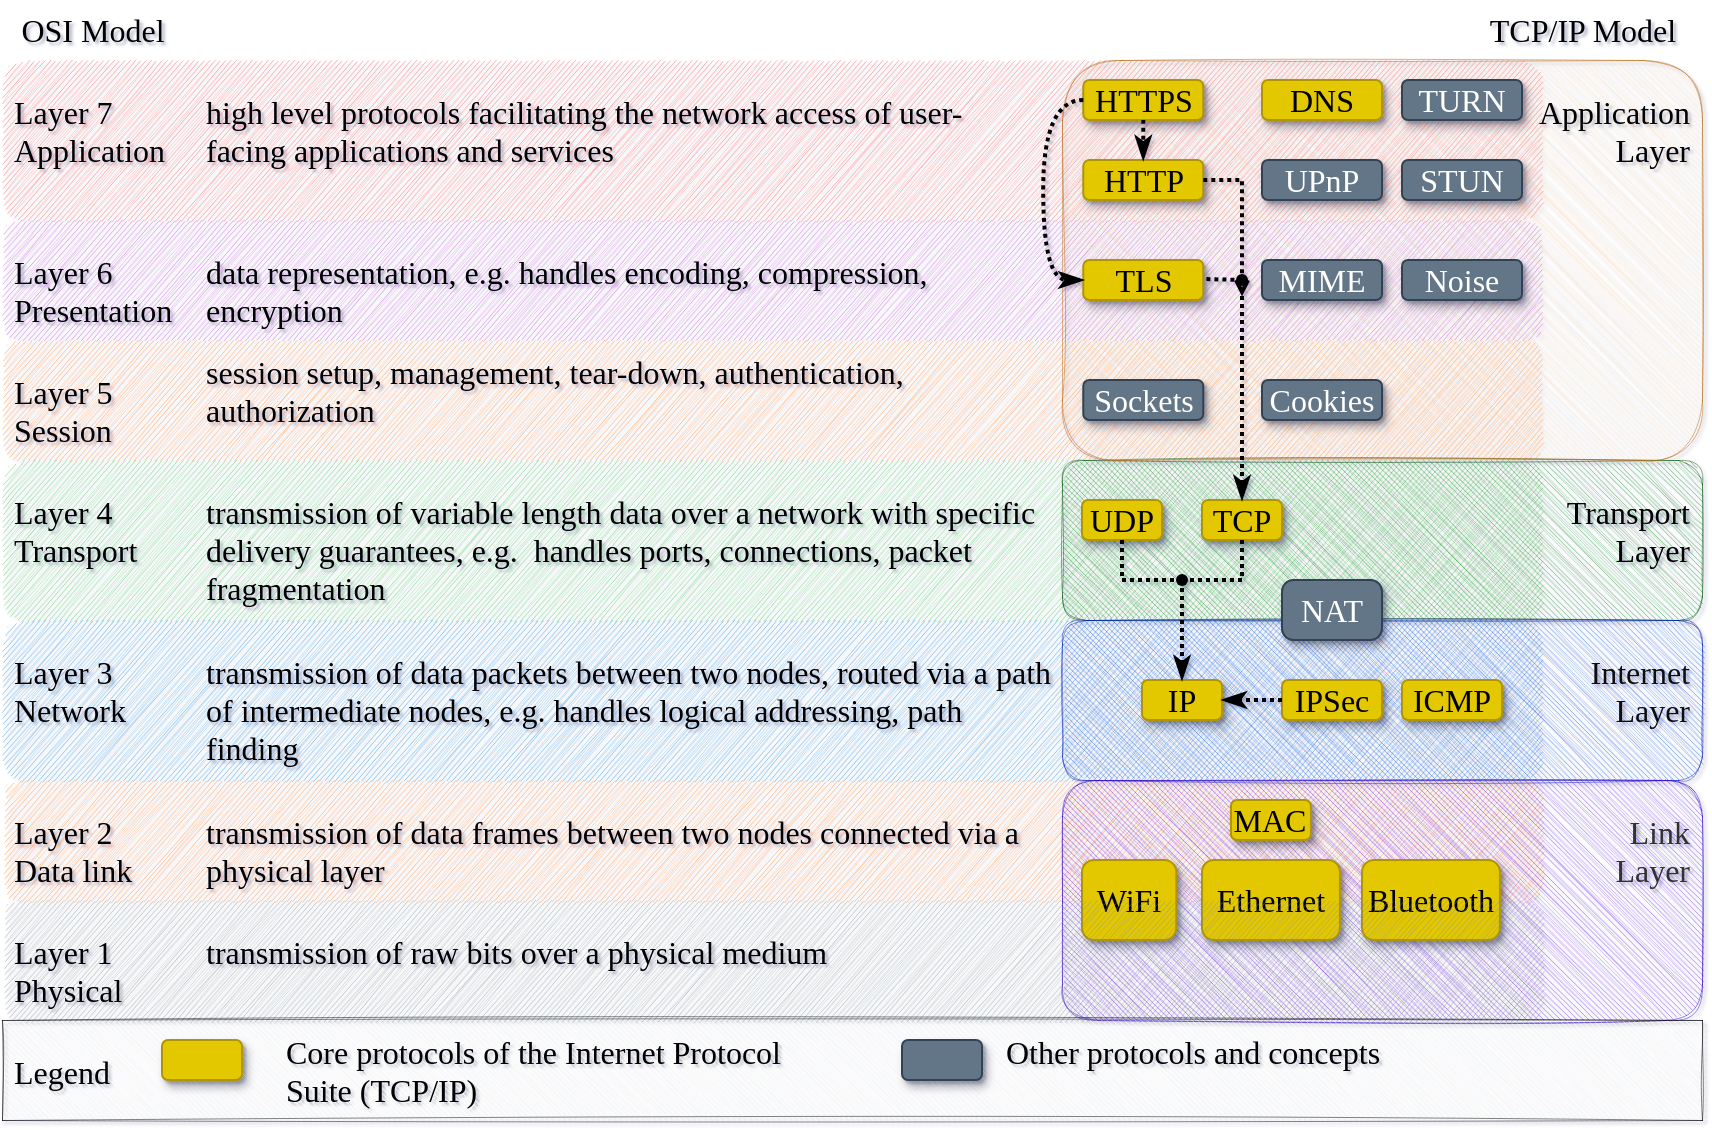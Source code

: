 <mxfile version="21.1.2" type="device">
  <diagram name="tcp" id="onETi5prbbMaYWHy8T5J">
    <mxGraphModel dx="1562" dy="959" grid="1" gridSize="10" guides="1" tooltips="1" connect="1" arrows="1" fold="1" page="1" pageScale="1" pageWidth="850" pageHeight="1100" background="none" math="1" shadow="1">
      <root>
        <mxCell id="RTqUCXjV9ranWYJAu2tO-0" />
        <mxCell id="RTqUCXjV9ranWYJAu2tO-1" value="OSI Layers" style="" parent="RTqUCXjV9ranWYJAu2tO-0" />
        <UserObject label="Layer 7&lt;br style=&quot;font-size: 16px;&quot;&gt;Application" tags="L7" id="RTqUCXjV9ranWYJAu2tO-2">
          <mxCell style="rounded=1;whiteSpace=wrap;html=1;shadow=0;swimlaneLine=1;fillColor=#fa5252;fontColor=#000000;strokeColor=none;glass=0;fillStyle=hachure;gradientDirection=east;sketch=1;curveFitting=1;jiggle=1;align=left;verticalAlign=top;fontFamily=Kalam;fontSource=https%3A%2F%2Ffonts.googleapis.com%2Fcss%3Ffamily%3DKalam;movable=1;resizable=1;rotatable=1;deletable=1;editable=1;connectable=1;backgroundOutline=0;fixDash=0;metaEdit=0;fontSize=16;horizontal=1;labelPosition=center;verticalLabelPosition=middle;spacing=6;spacingTop=6;strokeWidth=0.25;comic=0;snapToPoint=0;hachureGap=2;container=1;collapsible=0;dropTarget=1;fillWeight=-1;hachureAngle=-41;simplification=0;fontStyle=0;labelBackgroundColor=none;labelBorderColor=none;spacingRight=0;recursiveResize=0;" parent="RTqUCXjV9ranWYJAu2tO-1" vertex="1">
            <mxGeometry y="30" width="770" height="80" as="geometry" />
          </mxCell>
        </UserObject>
        <mxCell id="S1g-FRACnewnE2eSd2Cl-0" value="high level protocols facilitating the network access of user-facing applications and services" style="text;strokeColor=none;fillColor=none;html=1;align=left;verticalAlign=top;whiteSpace=wrap;rounded=0;fontSize=16;fontFamily=Kalam;fontColor=default;fontSource=https%3A%2F%2Ffonts.googleapis.com%2Fcss%3Ffamily%3DKalam;" parent="RTqUCXjV9ranWYJAu2tO-2" vertex="1">
          <mxGeometry x="100" y="10" width="390" height="80" as="geometry" />
        </mxCell>
        <UserObject label="Layer 6&lt;br style=&quot;font-size: 16px;&quot;&gt;Presentation" tags="L6" id="RTqUCXjV9ranWYJAu2tO-3">
          <mxCell style="rounded=1;whiteSpace=wrap;html=1;shadow=0;swimlaneLine=1;fillColor=#be4bdb;fontColor=#000000;strokeColor=none;glass=0;fillStyle=hachure;gradientDirection=east;sketch=1;curveFitting=1;jiggle=1;align=left;verticalAlign=top;fontFamily=Kalam;fontSource=https%3A%2F%2Ffonts.googleapis.com%2Fcss%3Ffamily%3DKalam;movable=1;resizable=1;rotatable=1;deletable=1;editable=1;connectable=1;backgroundOutline=0;fixDash=0;metaEdit=0;spacingTop=6;spacing=6;fontSize=16;comic=0;snapToPoint=0;hachureGap=2;container=1;collapsible=0;fillWeight=-1;hachureAngle=-41;simplification=0;fontStyle=0;strokeWidth=0.25;spacingRight=0;dropTarget=1;recursiveResize=0;" parent="RTqUCXjV9ranWYJAu2tO-1" vertex="1">
            <mxGeometry y="110" width="770" height="60" as="geometry" />
          </mxCell>
        </UserObject>
        <mxCell id="RVRi0FHdcS4LNddHadgT-5" value="&lt;span dir=&quot;ltr&quot; role=&quot;presentation&quot; style=&quot;left: 35.59%; top: 46.08%; font-size: 16px; transform: scaleX(0.95);&quot;&gt;data representation, e.g. handles&amp;nbsp;&lt;/span&gt;&lt;span dir=&quot;ltr&quot; role=&quot;presentation&quot; style=&quot;left: 18.19%; top: 47.69%; font-size: 16px; transform: scaleX(0.963);&quot;&gt;encoding, compression, encryption&lt;/span&gt;" style="text;whiteSpace=wrap;html=1;fontSize=16;fontFamily=Kalam;fontColor=default;fontSource=https%3A%2F%2Ffonts.googleapis.com%2Fcss%3Ffamily%3DKalam;" parent="RTqUCXjV9ranWYJAu2tO-3" vertex="1">
          <mxGeometry x="100" y="10" width="430" height="50" as="geometry" />
        </mxCell>
        <UserObject label="Layer 5&lt;br style=&quot;font-size: 16px;&quot;&gt;Session" tags="L5" id="RTqUCXjV9ranWYJAu2tO-4">
          <mxCell style="rounded=1;whiteSpace=wrap;html=1;shadow=0;swimlaneLine=1;fillColor=#fd7e14;fontColor=#000000;strokeColor=none;glass=0;fillStyle=hachure;gradientDirection=east;sketch=1;curveFitting=1;jiggle=1;align=left;verticalAlign=top;fontFamily=Kalam;fontSource=https%3A%2F%2Ffonts.googleapis.com%2Fcss%3Ffamily%3DKalam;movable=1;resizable=1;rotatable=1;deletable=1;editable=1;connectable=1;backgroundOutline=0;fixDash=0;metaEdit=0;fontSize=16;spacing=6;spacingTop=6;comic=0;snapToPoint=0;hachureGap=2;container=1;collapsible=0;fillWeight=-1;hachureAngle=-41;simplification=0;fontStyle=0;strokeWidth=0.25;spacingRight=0;dropTarget=1;recursiveResize=0;" parent="RTqUCXjV9ranWYJAu2tO-1" vertex="1">
            <mxGeometry y="170" width="770" height="60" as="geometry" />
          </mxCell>
        </UserObject>
        <mxCell id="RVRi0FHdcS4LNddHadgT-6" value="&lt;span dir=&quot;ltr&quot; role=&quot;presentation&quot; style=&quot;left: 30.59%; top: 50.11%; font-size: 16px; transform: scaleX(0.979);&quot;&gt;session setup, management, tear-down, authentication, authorization&lt;/span&gt;" style="text;whiteSpace=wrap;html=1;fontSize=16;fontFamily=Kalam;fontColor=default;fontSource=https%3A%2F%2Ffonts.googleapis.com%2Fcss%3Ffamily%3DKalam;" parent="RTqUCXjV9ranWYJAu2tO-4" vertex="1">
          <mxGeometry x="100" width="430" height="50" as="geometry" />
        </mxCell>
        <UserObject label="Layer 4&lt;br style=&quot;font-size: 16px;&quot;&gt;Transport" tags="L4" id="RTqUCXjV9ranWYJAu2tO-5">
          <mxCell style="rounded=1;whiteSpace=wrap;html=1;shadow=0;swimlaneLine=1;fillColor=#40c057;fontColor=#000000;strokeColor=none;glass=0;fillStyle=hachure;gradientDirection=east;sketch=1;curveFitting=1;jiggle=1;align=left;verticalAlign=top;fontFamily=Kalam;fontSource=https%3A%2F%2Ffonts.googleapis.com%2Fcss%3Ffamily%3DKalam;movable=1;resizable=1;rotatable=1;deletable=1;editable=1;connectable=1;backgroundOutline=0;fixDash=0;metaEdit=0;fontSize=16;spacing=6;spacingTop=6;comic=0;snapToPoint=0;hachureGap=2;container=1;collapsible=0;fillWeight=-1;hachureAngle=-41;simplification=0;fontStyle=0;strokeWidth=0.25;spacingRight=0;dropTarget=1;recursiveResize=0;" parent="RTqUCXjV9ranWYJAu2tO-1" vertex="1">
            <mxGeometry y="230" width="770" height="80" as="geometry" />
          </mxCell>
        </UserObject>
        <mxCell id="RVRi0FHdcS4LNddHadgT-4" value="&lt;span dir=&quot;ltr&quot; role=&quot;presentation&quot; style=&quot;left: 32.19%; top: 52.52%; font-size: 16px;&quot;&gt; &lt;/span&gt;&lt;span dir=&quot;ltr&quot; role=&quot;presentation&quot; style=&quot;left: 33.11%; top: 52.52%; font-size: 16px; transform: scaleX(1.049);&quot;&gt;transmission of variable length data over a network with specific delivery guarantees&lt;/span&gt;&lt;span dir=&quot;ltr&quot; role=&quot;presentation&quot; style=&quot;left: 18.19%; top: 54.13%; font-size: 16px; transform: scaleX(0.98);&quot;&gt;, e.g.&amp;nbsp; handles ports, connections, packet fragmentation&lt;/span&gt;" style="text;whiteSpace=wrap;html=1;fontSize=16;fontFamily=Kalam;fontColor=default;fontSource=https%3A%2F%2Ffonts.googleapis.com%2Fcss%3Ffamily%3DKalam;" parent="RTqUCXjV9ranWYJAu2tO-5" vertex="1">
          <mxGeometry x="100" y="10" width="430" height="70" as="geometry" />
        </mxCell>
        <UserObject label="Transport&lt;br style=&quot;font-size: 16px;&quot;&gt;Layer" tags="L1" id="YgaQCrEQrOvV3wjsoiL2-11">
          <mxCell style="rounded=1;whiteSpace=wrap;html=1;shadow=0;swimlaneLine=1;fillColor=#008a00;strokeColor=#005700;glass=0;fillStyle=hachure;gradientDirection=east;sketch=1;curveFitting=1;jiggle=1;align=right;verticalAlign=top;fontFamily=Kalam;fontSource=https%3A%2F%2Ffonts.googleapis.com%2Fcss%3Ffamily%3DKalam;movable=1;resizable=1;rotatable=1;deletable=1;editable=1;connectable=1;backgroundOutline=0;fixDash=0;metaEdit=0;locked=0;fontSize=16;spacing=6;spacingTop=6;comic=0;snapToPoint=0;hachureGap=2;container=1;collapsible=0;fillWeight=-1;hachureAngle=45;simplification=0;fontStyle=0;strokeWidth=0.25;spacingRight=0;recursiveResize=0;fontColor=#030303;" parent="RTqUCXjV9ranWYJAu2tO-5" vertex="1">
            <mxGeometry x="530" width="320" height="80" as="geometry" />
          </mxCell>
        </UserObject>
        <UserObject label="TCP" tags="L4 Kernel" id="RTqUCXjV9ranWYJAu2tO-30">
          <mxCell style="rounded=1;whiteSpace=wrap;html=1;fillColor=#e3c800;fontFamily=Kalam;fontSource=https%3A%2F%2Ffonts.googleapis.com%2Fcss%3Ffamily%3DKalam;strokeColor=#B09500;fontColor=#000000;movable=1;resizable=1;rotatable=1;deletable=1;editable=1;connectable=1;backgroundOutline=0;container=0;fixDash=0;metaEdit=0;fontSize=16;shadow=1;" parent="YgaQCrEQrOvV3wjsoiL2-11" vertex="1">
            <mxGeometry x="70" y="20" width="40" height="20" as="geometry" />
          </mxCell>
        </UserObject>
        <UserObject label="UDP" tags="L4 Kernel" id="RTqUCXjV9ranWYJAu2tO-32">
          <mxCell style="rounded=1;whiteSpace=wrap;html=1;fillColor=#e3c800;fontFamily=Kalam;fontSource=https%3A%2F%2Ffonts.googleapis.com%2Fcss%3Ffamily%3DKalam;strokeColor=#B09500;fontColor=#000000;movable=1;resizable=1;rotatable=1;deletable=1;editable=1;connectable=1;backgroundOutline=0;container=0;fixDash=0;metaEdit=0;fontSize=16;shadow=1;" parent="YgaQCrEQrOvV3wjsoiL2-11" vertex="1">
            <mxGeometry x="10.0" y="20" width="40" height="20" as="geometry" />
          </mxCell>
        </UserObject>
        <mxCell id="RTqUCXjV9ranWYJAu2tO-146" value="" style="shape=waypoint;sketch=0;fillStyle=solid;size=6;pointerEvents=1;points=[];fillColor=none;resizable=0;rotatable=0;perimeter=centerPerimeter;snapToPoint=1;hachureGap=4;jiggle=2;curveFitting=1;fontFamily=Kalam;fontSource=https%3A%2F%2Ffonts.googleapis.com%2Fcss%3Ffamily%3DKalam;fontSize=16;strokeColor=default;" parent="YgaQCrEQrOvV3wjsoiL2-11" vertex="1">
          <mxGeometry x="50" y="50" width="20" height="20" as="geometry" />
        </mxCell>
        <UserObject label="" tags="DOT" id="RTqUCXjV9ranWYJAu2tO-106">
          <mxCell style="edgeStyle=elbowEdgeStyle;shape=connector;rounded=0;hachureGap=4;orthogonalLoop=0;jettySize=auto;html=1;dashed=1;labelBackgroundColor=default;strokeColor=default;fontFamily=Kalam;fontSource=https%3A%2F%2Ffonts.googleapis.com%2Fcss%3Ffamily%3DKalam;fontSize=16;fontColor=default;endArrow=none;endFill=0;dashPattern=1 1;strokeWidth=2;metaEdit=0;orthogonal=1;ignoreEdge=0;flowAnimation=0;backgroundOutline=0;fixDash=0;snapToPoint=0;startFill=1;anchorPointDirection=1;arcSize=0;perimeterSpacing=0;elbow=vertical;" parent="YgaQCrEQrOvV3wjsoiL2-11" source="RTqUCXjV9ranWYJAu2tO-30" target="RTqUCXjV9ranWYJAu2tO-146" edge="1">
            <mxGeometry relative="1" as="geometry">
              <mxPoint x="-30" y="150" as="targetPoint" />
              <Array as="points">
                <mxPoint x="90" y="60" />
                <mxPoint x="90" y="50" />
                <mxPoint x="100" y="60" />
                <mxPoint x="100" y="50" />
              </Array>
            </mxGeometry>
          </mxCell>
        </UserObject>
        <UserObject label="" tags="DOT" id="RTqUCXjV9ranWYJAu2tO-105">
          <mxCell style="edgeStyle=elbowEdgeStyle;shape=connector;rounded=0;hachureGap=4;orthogonalLoop=0;jettySize=auto;html=1;dashed=1;labelBackgroundColor=default;strokeColor=default;fontFamily=Kalam;fontSource=https%3A%2F%2Ffonts.googleapis.com%2Fcss%3Ffamily%3DKalam;fontSize=16;fontColor=default;endArrow=none;endFill=0;dashPattern=1 1;strokeWidth=2;metaEdit=0;orthogonal=1;ignoreEdge=0;flowAnimation=0;backgroundOutline=0;fixDash=0;snapToPoint=0;startFill=1;anchorPointDirection=1;arcSize=0;perimeterSpacing=0;elbow=vertical;exitX=0.5;exitY=1;exitDx=0;exitDy=0;" parent="YgaQCrEQrOvV3wjsoiL2-11" source="RTqUCXjV9ranWYJAu2tO-32" target="RTqUCXjV9ranWYJAu2tO-146" edge="1">
            <mxGeometry relative="1" as="geometry">
              <mxPoint x="-79.99" y="151.778" as="targetPoint" />
              <Array as="points">
                <mxPoint x="30" y="60" />
                <mxPoint x="40" y="50" />
                <mxPoint x="50" y="55" />
              </Array>
            </mxGeometry>
          </mxCell>
        </UserObject>
        <UserObject label="Layer 3&lt;br style=&quot;font-size: 16px;&quot;&gt;Network" tags="L3" id="RTqUCXjV9ranWYJAu2tO-6">
          <mxCell style="rounded=1;whiteSpace=wrap;html=1;shadow=0;swimlaneLine=1;fillColor=#228be6;fontColor=#000000;strokeColor=none;glass=0;fillStyle=hachure;gradientDirection=east;sketch=1;curveFitting=1;jiggle=1;align=left;verticalAlign=top;fontFamily=Kalam;fontSource=https%3A%2F%2Ffonts.googleapis.com%2Fcss%3Ffamily%3DKalam;movable=1;resizable=1;rotatable=1;deletable=1;editable=1;connectable=1;backgroundOutline=0;fixDash=0;metaEdit=0;fontSize=16;spacing=6;spacingTop=6;comic=0;snapToPoint=0;hachureGap=2;container=1;collapsible=0;dropTarget=1;perimeter=centerPerimeter;portConstraint=west;portConstraintRotation=1;fillWeight=-1;hachureAngle=-41;simplification=0;fontStyle=0;strokeWidth=0.25;spacingRight=0;recursiveResize=0;" parent="RTqUCXjV9ranWYJAu2tO-1" vertex="1">
            <mxGeometry y="310" width="770" height="80" as="geometry" />
          </mxCell>
        </UserObject>
        <mxCell id="RVRi0FHdcS4LNddHadgT-1" value="transmission of data packets between two nodes, routed via a path of intermediate nodes, e.g. handles logical addressing,&amp;nbsp;&lt;span dir=&quot;ltr&quot; role=&quot;presentation&quot; style=&quot;left: 13.61%; top: 60.57%; font-size: 16px; transform: scaleX(1.03);&quot;&gt;path finding&lt;/span&gt;" style="text;strokeColor=none;fillColor=none;html=1;align=left;verticalAlign=top;whiteSpace=wrap;rounded=0;fontSize=16;fontFamily=Kalam;fontColor=default;fontSource=https%3A%2F%2Ffonts.googleapis.com%2Fcss%3Ffamily%3DKalam;" parent="RTqUCXjV9ranWYJAu2tO-6" vertex="1">
          <mxGeometry x="100" y="10" width="430" height="70" as="geometry" />
        </mxCell>
        <UserObject label="Internet &lt;br style=&quot;font-size: 16px;&quot;&gt;Layer" tags="L1" id="YgaQCrEQrOvV3wjsoiL2-8">
          <mxCell style="rounded=1;whiteSpace=wrap;html=1;shadow=0;swimlaneLine=1;fillColor=#0050ef;strokeColor=#001DBC;glass=0;fillStyle=hachure;gradientDirection=east;sketch=1;curveFitting=1;jiggle=1;align=right;verticalAlign=top;fontFamily=Kalam;fontSource=https%3A%2F%2Ffonts.googleapis.com%2Fcss%3Ffamily%3DKalam;movable=1;resizable=1;rotatable=1;deletable=1;editable=1;connectable=1;backgroundOutline=0;fixDash=0;metaEdit=0;locked=0;fontSize=16;spacing=6;spacingTop=6;comic=0;snapToPoint=0;hachureGap=2;container=1;collapsible=0;fillWeight=-1;hachureAngle=45;simplification=0;fontStyle=0;strokeWidth=0.25;spacingRight=0;recursiveResize=0;fontColor=#0F0F0F;" parent="RTqUCXjV9ranWYJAu2tO-6" vertex="1">
            <mxGeometry x="530" width="320" height="80" as="geometry" />
          </mxCell>
        </UserObject>
        <UserObject label="ICMP" tags="L3 Kernel" id="RTqUCXjV9ranWYJAu2tO-28">
          <mxCell style="rounded=1;whiteSpace=wrap;html=1;fillColor=#e3c800;fontFamily=Kalam;fontSource=https%3A%2F%2Ffonts.googleapis.com%2Fcss%3Ffamily%3DKalam;strokeColor=#B09500;fontColor=#000000;movable=1;resizable=1;rotatable=1;deletable=1;editable=1;connectable=1;backgroundOutline=0;container=0;fixDash=0;metaEdit=0;fontSize=16;shadow=1;" parent="YgaQCrEQrOvV3wjsoiL2-8" vertex="1">
            <mxGeometry x="170" y="30" width="50" height="20" as="geometry" />
          </mxCell>
        </UserObject>
        <UserObject label="IP" tags="L3 Kernel" id="RTqUCXjV9ranWYJAu2tO-29">
          <mxCell style="rounded=1;whiteSpace=wrap;html=1;fillColor=#e3c800;fontFamily=Kalam;fontSource=https%3A%2F%2Ffonts.googleapis.com%2Fcss%3Ffamily%3DKalam;strokeColor=#B09500;fontColor=#000000;movable=1;resizable=1;rotatable=1;deletable=1;editable=1;connectable=1;backgroundOutline=0;container=0;fixDash=0;metaEdit=0;fontSize=16;shadow=1;" parent="YgaQCrEQrOvV3wjsoiL2-8" vertex="1">
            <mxGeometry x="40" y="30" width="40" height="20" as="geometry" />
          </mxCell>
        </UserObject>
        <UserObject label="IPSec" tags="Kernel L3" id="RTqUCXjV9ranWYJAu2tO-27">
          <mxCell style="rounded=1;whiteSpace=wrap;html=1;fillColor=#e3c800;fontFamily=Kalam;fontSource=https%3A%2F%2Ffonts.googleapis.com%2Fcss%3Ffamily%3DKalam;strokeColor=#B09500;fontColor=#000000;movable=1;resizable=1;rotatable=1;deletable=1;editable=1;connectable=1;backgroundOutline=0;container=0;fixDash=0;metaEdit=0;fontSize=16;shadow=1;" parent="YgaQCrEQrOvV3wjsoiL2-8" vertex="1">
            <mxGeometry x="110" y="30" width="50" height="20" as="geometry" />
          </mxCell>
        </UserObject>
        <UserObject label="" tags="DOT" id="RTqUCXjV9ranWYJAu2tO-92">
          <mxCell style="edgeStyle=elbowEdgeStyle;shape=connector;rounded=0;hachureGap=4;orthogonalLoop=0;jettySize=auto;html=1;dashed=1;dashPattern=1 1;labelBackgroundColor=default;strokeColor=default;fontFamily=Kalam;fontSource=https%3A%2F%2Ffonts.googleapis.com%2Fcss%3Ffamily%3DKalam;fontSize=16;fontColor=default;endArrow=classicThin;endFill=1;strokeWidth=2;movable=1;resizable=1;rotatable=1;deletable=1;editable=1;connectable=1;backgroundOutline=0;fixDash=0;metaEdit=0;orthogonal=1;ignoreEdge=0;flowAnimation=0;snapToPoint=1;startFill=1;anchorPointDirection=0;arcSize=0;perimeterSpacing=0;elbow=vertical;" parent="YgaQCrEQrOvV3wjsoiL2-8" source="RTqUCXjV9ranWYJAu2tO-27" target="RTqUCXjV9ranWYJAu2tO-29" edge="1">
            <mxGeometry relative="1" as="geometry">
              <mxPoint x="265" y="265" as="targetPoint" />
            </mxGeometry>
          </mxCell>
        </UserObject>
        <UserObject label="NAT" tags="L4 L3" id="RTqUCXjV9ranWYJAu2tO-31">
          <mxCell style="rounded=1;whiteSpace=wrap;html=1;fillColor=#647687;fontFamily=Kalam;fontSource=https%3A%2F%2Ffonts.googleapis.com%2Fcss%3Ffamily%3DKalam;strokeColor=#314354;fontColor=#ffffff;arcSize=19;movable=1;resizable=1;rotatable=1;deletable=1;editable=1;connectable=1;backgroundOutline=0;container=0;fixDash=0;metaEdit=0;fontSize=16;shadow=1;" parent="YgaQCrEQrOvV3wjsoiL2-8" vertex="1">
            <mxGeometry x="110" y="-20" width="50" height="30" as="geometry" />
          </mxCell>
        </UserObject>
        <UserObject label="Layer 2&lt;br style=&quot;font-size: 16px;&quot;&gt;Data link" tags="L2" id="RTqUCXjV9ranWYJAu2tO-7">
          <mxCell style="rounded=1;whiteSpace=wrap;html=1;shadow=0;swimlaneLine=1;fillColor=#fd7e14;fontColor=#000000;strokeColor=none;glass=0;fillStyle=hachure;gradientDirection=east;sketch=1;curveFitting=1;jiggle=1;align=left;verticalAlign=top;fontFamily=Kalam;fontSource=https%3A%2F%2Ffonts.googleapis.com%2Fcss%3Ffamily%3DKalam;movable=1;resizable=1;rotatable=1;deletable=1;editable=1;connectable=1;backgroundOutline=0;fixDash=0;metaEdit=0;fontSize=16;spacing=6;spacingTop=6;comic=0;snapToPoint=0;hachureGap=2;dropTarget=1;container=1;collapsible=0;fillWeight=-1;hachureAngle=-41;simplification=0;fontStyle=0;strokeWidth=0.25;spacingRight=0;recursiveResize=0;" parent="RTqUCXjV9ranWYJAu2tO-1" vertex="1">
            <mxGeometry y="390" width="770" height="60" as="geometry" />
          </mxCell>
        </UserObject>
        <mxCell id="S1g-FRACnewnE2eSd2Cl-2" value="transmission of data frames between two nodes connected via a physical layer" style="text;strokeColor=none;fillColor=none;html=1;align=left;verticalAlign=top;whiteSpace=wrap;rounded=0;fontSize=16;fontFamily=Kalam;fontColor=default;fontSource=https%3A%2F%2Ffonts.googleapis.com%2Fcss%3Ffamily%3DKalam;" parent="RTqUCXjV9ranWYJAu2tO-7" vertex="1">
          <mxGeometry x="100" y="10" width="430" height="50" as="geometry" />
        </mxCell>
        <UserObject label="Link &lt;br style=&quot;font-size: 16px;&quot;&gt;Layer" tags="L1" id="YgaQCrEQrOvV3wjsoiL2-1">
          <mxCell style="rounded=1;whiteSpace=wrap;html=1;shadow=0;swimlaneLine=1;fillColor=#6a00ff;strokeColor=#3700CC;glass=0;fillStyle=hachure;gradientDirection=east;sketch=1;curveFitting=1;jiggle=1;align=right;verticalAlign=top;fontFamily=Kalam;fontSource=https%3A%2F%2Ffonts.googleapis.com%2Fcss%3Ffamily%3DKalam;movable=1;resizable=1;rotatable=1;deletable=1;editable=1;connectable=1;backgroundOutline=0;fixDash=0;metaEdit=0;locked=0;fontSize=16;spacing=6;spacingTop=6;comic=0;snapToPoint=0;hachureGap=2;container=1;collapsible=0;fillWeight=-1;hachureAngle=45;simplification=0;fontStyle=0;strokeWidth=0.25;spacingRight=0;recursiveResize=0;fontColor=#303030;" parent="RTqUCXjV9ranWYJAu2tO-7" vertex="1">
            <mxGeometry x="530" width="320" height="120" as="geometry" />
          </mxCell>
        </UserObject>
        <UserObject label="Bluetooth" tags="Kernel L1" id="RTqUCXjV9ranWYJAu2tO-21">
          <mxCell style="rounded=1;whiteSpace=wrap;html=1;fillColor=#e3c800;fontFamily=Kalam;fontSource=https%3A%2F%2Ffonts.googleapis.com%2Fcss%3Ffamily%3DKalam;strokeColor=#B09500;fontColor=#000000;movable=1;resizable=1;rotatable=1;deletable=1;editable=1;connectable=1;backgroundOutline=0;container=0;fixDash=0;metaEdit=0;fontSize=16;shadow=1;" parent="YgaQCrEQrOvV3wjsoiL2-1" vertex="1">
            <mxGeometry x="150.001" y="40" width="68.955" height="40" as="geometry" />
          </mxCell>
        </UserObject>
        <UserObject label="Ethernet" tags="Kernel L1" id="RTqUCXjV9ranWYJAu2tO-22">
          <mxCell style="rounded=1;whiteSpace=wrap;html=1;fillColor=#e3c800;fontFamily=Kalam;fontSource=https%3A%2F%2Ffonts.googleapis.com%2Fcss%3Ffamily%3DKalam;strokeColor=#B09500;fontColor=#000000;movable=1;resizable=1;rotatable=1;deletable=1;editable=1;connectable=1;backgroundOutline=0;container=0;fixDash=0;metaEdit=0;fontSize=16;shadow=1;" parent="YgaQCrEQrOvV3wjsoiL2-1" vertex="1">
            <mxGeometry x="69.995" y="40" width="68.955" height="40" as="geometry" />
          </mxCell>
        </UserObject>
        <UserObject label="WiFi" tags="Kernel L1" id="RTqUCXjV9ranWYJAu2tO-23">
          <mxCell style="rounded=1;whiteSpace=wrap;html=1;fillColor=#e3c800;fontFamily=Kalam;fontSource=https%3A%2F%2Ffonts.googleapis.com%2Fcss%3Ffamily%3DKalam;strokeColor=#B09500;fontColor=#000000;movable=1;resizable=1;rotatable=1;deletable=1;editable=1;connectable=1;backgroundOutline=0;container=0;fixDash=0;metaEdit=0;fontSize=16;shadow=1;" parent="YgaQCrEQrOvV3wjsoiL2-1" vertex="1">
            <mxGeometry x="10.003" y="40" width="47.143" height="40" as="geometry" />
          </mxCell>
        </UserObject>
        <UserObject label="MAC" tags="Kernel L2" id="RTqUCXjV9ranWYJAu2tO-24">
          <mxCell style="rounded=1;whiteSpace=wrap;html=1;fillColor=#e3c800;fontFamily=Kalam;fontSource=https%3A%2F%2Ffonts.googleapis.com%2Fcss%3Ffamily%3DKalam;strokeColor=#B09500;fontColor=#000000;movable=1;resizable=1;rotatable=1;deletable=1;editable=1;connectable=1;backgroundOutline=0;container=0;fixDash=0;metaEdit=0;fontSize=16;shadow=1;" parent="YgaQCrEQrOvV3wjsoiL2-1" vertex="1">
            <mxGeometry x="84.47" y="10" width="40" height="20" as="geometry" />
          </mxCell>
        </UserObject>
        <UserObject label="Layer 1&lt;br style=&quot;font-size: 16px;&quot;&gt;Physical" tags="L1" id="RTqUCXjV9ranWYJAu2tO-8">
          <mxCell style="rounded=1;whiteSpace=wrap;html=1;shadow=0;swimlaneLine=1;fillColor=#868e96;fontColor=#000000;strokeColor=none;glass=0;fillStyle=hachure;gradientDirection=east;sketch=1;curveFitting=1;jiggle=1;align=left;verticalAlign=top;fontFamily=Kalam;fontSource=https%3A%2F%2Ffonts.googleapis.com%2Fcss%3Ffamily%3DKalam;movable=1;resizable=1;rotatable=1;deletable=1;editable=1;connectable=1;backgroundOutline=0;fixDash=0;metaEdit=0;locked=0;fontSize=16;spacing=6;spacingTop=6;comic=0;snapToPoint=0;hachureGap=2;container=1;collapsible=0;fillWeight=-1;hachureAngle=-41;simplification=0;fontStyle=0;strokeWidth=0.25;spacingRight=0;recursiveResize=0;" parent="RTqUCXjV9ranWYJAu2tO-1" vertex="1">
            <mxGeometry y="450" width="770" height="60" as="geometry" />
          </mxCell>
        </UserObject>
        <mxCell id="S1g-FRACnewnE2eSd2Cl-1" value="transmission of raw bits over a physical medium" style="text;strokeColor=none;fillColor=none;html=1;align=left;verticalAlign=top;whiteSpace=wrap;rounded=0;fontSize=16;fontFamily=Kalam;fontColor=default;fontSource=https%3A%2F%2Ffonts.googleapis.com%2Fcss%3Ffamily%3DKalam;" parent="RTqUCXjV9ranWYJAu2tO-8" vertex="1">
          <mxGeometry x="100" y="10" width="340" height="50" as="geometry" />
        </mxCell>
        <mxCell id="RTqUCXjV9ranWYJAu2tO-9" value="Types" style="" parent="RTqUCXjV9ranWYJAu2tO-0" />
        <mxCell id="RTqUCXjV9ranWYJAu2tO-13" value="Protocols" parent="RTqUCXjV9ranWYJAu2tO-0" />
        <mxCell id="YgaQCrEQrOvV3wjsoiL2-9" value="TCP/IP Model" parent="RTqUCXjV9ranWYJAu2tO-0" />
        <UserObject label="Application&lt;br style=&quot;font-size: 16px;&quot;&gt;Layer" tags="L1" id="YgaQCrEQrOvV3wjsoiL2-12">
          <mxCell style="rounded=1;whiteSpace=wrap;html=1;shadow=0;swimlaneLine=1;fillColor=#fad7ac;strokeColor=#b46504;glass=0;fillStyle=hachure;gradientDirection=east;sketch=1;curveFitting=1;jiggle=1;align=right;verticalAlign=top;fontFamily=Kalam;fontSource=https%3A%2F%2Ffonts.googleapis.com%2Fcss%3Ffamily%3DKalam;movable=1;resizable=1;rotatable=1;deletable=1;editable=1;connectable=1;backgroundOutline=0;fixDash=0;metaEdit=0;locked=0;fontSize=16;spacing=6;spacingTop=6;comic=0;snapToPoint=0;hachureGap=2;container=1;collapsible=0;fillWeight=-1;hachureAngle=45;simplification=0;fontStyle=0;strokeWidth=0.25;spacingRight=0;recursiveResize=0;" parent="YgaQCrEQrOvV3wjsoiL2-9" vertex="1">
            <mxGeometry x="530" y="30" width="320" height="200" as="geometry" />
          </mxCell>
        </UserObject>
        <UserObject label="TURN" tags="L7" id="RTqUCXjV9ranWYJAu2tO-17">
          <mxCell style="rounded=1;whiteSpace=wrap;html=1;fillColor=#647687;fontColor=#ffffff;strokeColor=#314354;fontFamily=Kalam;movable=1;resizable=1;rotatable=1;deletable=1;editable=1;connectable=1;backgroundOutline=0;container=0;fixDash=0;metaEdit=0;fontSize=16;portConstraint=east;snapToPoint=0;fontSource=https%3A%2F%2Ffonts.googleapis.com%2Fcss%3Ffamily%3DKalam;shadow=1;" parent="YgaQCrEQrOvV3wjsoiL2-12" vertex="1">
            <mxGeometry x="170" y="10" width="60" height="20" as="geometry" />
          </mxCell>
        </UserObject>
        <UserObject label="STUN" tags="L7" id="RTqUCXjV9ranWYJAu2tO-16">
          <mxCell style="rounded=1;whiteSpace=wrap;html=1;fillColor=#647687;fontColor=#ffffff;strokeColor=#314354;fontFamily=Kalam;movable=1;resizable=1;rotatable=1;deletable=1;editable=1;connectable=1;backgroundOutline=0;container=0;fixDash=0;metaEdit=0;fontSize=16;fontSource=https%3A%2F%2Ffonts.googleapis.com%2Fcss%3Ffamily%3DKalam;shadow=1;" parent="YgaQCrEQrOvV3wjsoiL2-12" vertex="1">
            <mxGeometry x="170" y="50" width="60" height="20" as="geometry" />
          </mxCell>
        </UserObject>
        <UserObject label="UPnP" tags="L7" id="RTqUCXjV9ranWYJAu2tO-15">
          <mxCell style="rounded=1;whiteSpace=wrap;html=1;fillColor=#647687;fontColor=#ffffff;strokeColor=#314354;fontFamily=Kalam;movable=1;resizable=1;rotatable=1;deletable=1;editable=1;connectable=1;backgroundOutline=0;container=0;fixDash=0;metaEdit=0;fontSize=16;fontSource=https%3A%2F%2Ffonts.googleapis.com%2Fcss%3Ffamily%3DKalam;shadow=1;" parent="YgaQCrEQrOvV3wjsoiL2-12" vertex="1">
            <mxGeometry x="100" y="50" width="60" height="20" as="geometry" />
          </mxCell>
        </UserObject>
        <UserObject label="TLS" tags="L6" id="RTqUCXjV9ranWYJAu2tO-36">
          <mxCell style="rounded=1;whiteSpace=wrap;html=1;fillColor=#e3c800;fontFamily=Kalam;fontSource=https%3A%2F%2Ffonts.googleapis.com%2Fcss%3Ffamily%3DKalam;strokeColor=#B09500;fontColor=#000000;movable=1;resizable=1;rotatable=1;deletable=1;editable=1;connectable=1;backgroundOutline=0;container=0;fixDash=0;metaEdit=0;fontSize=16;shadow=1;" parent="YgaQCrEQrOvV3wjsoiL2-12" vertex="1">
            <mxGeometry x="10.64" y="100" width="60" height="20" as="geometry" />
          </mxCell>
        </UserObject>
        <UserObject label="Noise" tags="L6" id="RTqUCXjV9ranWYJAu2tO-14">
          <mxCell style="rounded=1;whiteSpace=wrap;html=1;fillColor=#647687;fontColor=#ffffff;strokeColor=#314354;fontFamily=Kalam;movable=1;resizable=1;rotatable=1;deletable=1;editable=1;connectable=1;backgroundOutline=0;container=0;fixDash=0;metaEdit=0;fontSize=16;fontSource=https%3A%2F%2Ffonts.googleapis.com%2Fcss%3Ffamily%3DKalam;shadow=1;" parent="YgaQCrEQrOvV3wjsoiL2-12" vertex="1">
            <mxGeometry x="170" y="100" width="60" height="20" as="geometry" />
          </mxCell>
        </UserObject>
        <UserObject label="Sockets" tags="L6" id="RTqUCXjV9ranWYJAu2tO-38">
          <mxCell style="rounded=1;whiteSpace=wrap;html=1;fillColor=#647687;fontFamily=Kalam;fontSource=https%3A%2F%2Ffonts.googleapis.com%2Fcss%3Ffamily%3DKalam;strokeColor=#314354;fontColor=#ffffff;movable=1;resizable=1;rotatable=1;deletable=1;editable=1;connectable=1;backgroundOutline=0;container=0;fixDash=0;metaEdit=0;fontSize=16;shadow=1;" parent="YgaQCrEQrOvV3wjsoiL2-12" vertex="1">
            <mxGeometry x="10.64" y="160" width="60" height="20" as="geometry" />
          </mxCell>
        </UserObject>
        <UserObject label="DNS" tags="L7" id="RTqUCXjV9ranWYJAu2tO-35">
          <mxCell style="rounded=1;whiteSpace=wrap;html=1;fillColor=#e3c800;fontFamily=Kalam;fontSource=https%3A%2F%2Ffonts.googleapis.com%2Fcss%3Ffamily%3DKalam;strokeColor=#B09500;fontColor=#000000;movable=1;resizable=1;rotatable=1;deletable=1;editable=1;connectable=1;backgroundOutline=0;container=0;fixDash=0;metaEdit=0;fontSize=16;shadow=1;" parent="YgaQCrEQrOvV3wjsoiL2-12" vertex="1">
            <mxGeometry x="100" y="10" width="60" height="20" as="geometry" />
          </mxCell>
        </UserObject>
        <UserObject label="HTTPS" tags="L7" id="RTqUCXjV9ranWYJAu2tO-34">
          <mxCell style="rounded=1;whiteSpace=wrap;html=1;fillColor=#e3c800;fontFamily=Kalam;fontSource=https%3A%2F%2Ffonts.googleapis.com%2Fcss%3Ffamily%3DKalam;strokeColor=#B09500;fontColor=#000000;movable=1;resizable=1;rotatable=1;deletable=1;editable=1;connectable=1;backgroundOutline=0;container=0;fixDash=0;metaEdit=0;fontSize=16;shadow=1;" parent="YgaQCrEQrOvV3wjsoiL2-12" vertex="1">
            <mxGeometry x="10.64" y="10" width="60" height="20" as="geometry" />
          </mxCell>
        </UserObject>
        <UserObject label="" tags="DOT" id="RTqUCXjV9ranWYJAu2tO-135">
          <mxCell style="edgeStyle=orthogonalEdgeStyle;curved=1;rounded=0;orthogonalLoop=1;jettySize=auto;html=1;exitX=0;exitY=0.5;exitDx=0;exitDy=0;entryX=0;entryY=0.5;entryDx=0;entryDy=0;fontSize=16;startSize=6;endSize=6;endArrow=classicThin;fontFamily=Kalam;hachureGap=4;dashed=1;dashPattern=1 1;fontSource=https%3A%2F%2Ffonts.googleapis.com%2Fcss%3Ffamily%3DKalam;endFill=1;strokeWidth=2;startFill=1;arcSize=0;" parent="YgaQCrEQrOvV3wjsoiL2-12" source="RTqUCXjV9ranWYJAu2tO-34" target="RTqUCXjV9ranWYJAu2tO-36" edge="1">
            <mxGeometry relative="1" as="geometry" />
          </mxCell>
        </UserObject>
        <UserObject label="HTTP" tags="L7" id="RTqUCXjV9ranWYJAu2tO-33">
          <mxCell style="rounded=1;whiteSpace=wrap;html=1;fillColor=#e3c800;fontFamily=Kalam;fontSource=https%3A%2F%2Ffonts.googleapis.com%2Fcss%3Ffamily%3DKalam;strokeColor=#B09500;fontColor=#000000;movable=1;resizable=1;rotatable=1;deletable=1;editable=1;connectable=1;backgroundOutline=0;container=0;fixDash=0;metaEdit=0;fontSize=16;shadow=1;" parent="YgaQCrEQrOvV3wjsoiL2-12" vertex="1">
            <mxGeometry x="10.64" y="50" width="60" height="20" as="geometry" />
          </mxCell>
        </UserObject>
        <UserObject label="" tags="DOT" id="RTqUCXjV9ranWYJAu2tO-68">
          <mxCell style="edgeStyle=none;curved=1;rounded=0;orthogonalLoop=1;jettySize=auto;html=1;fontSize=16;startSize=6;endSize=6;endArrow=classicThin;fontFamily=Kalam;hachureGap=4;dashed=1;dashPattern=1 1;fontSource=https%3A%2F%2Ffonts.googleapis.com%2Fcss%3Ffamily%3DKalam;endFill=1;strokeWidth=2;startFill=1;arcSize=0;" parent="YgaQCrEQrOvV3wjsoiL2-12" source="RTqUCXjV9ranWYJAu2tO-34" target="RTqUCXjV9ranWYJAu2tO-33" edge="1">
            <mxGeometry relative="1" as="geometry">
              <mxPoint x="160.64" y="60" as="sourcePoint" />
              <mxPoint x="59.64" y="89" as="targetPoint" />
            </mxGeometry>
          </mxCell>
        </UserObject>
        <UserObject label="MIME" tags="L6" id="RTqUCXjV9ranWYJAu2tO-37">
          <mxCell style="rounded=1;whiteSpace=wrap;html=1;fillColor=#647687;fontFamily=Kalam;fontSource=https%3A%2F%2Ffonts.googleapis.com%2Fcss%3Ffamily%3DKalam;strokeColor=#314354;fontColor=#ffffff;movable=1;resizable=1;rotatable=1;deletable=1;editable=1;connectable=1;backgroundOutline=0;container=0;fixDash=0;metaEdit=0;fontSize=16;shadow=1;" parent="YgaQCrEQrOvV3wjsoiL2-12" vertex="1">
            <mxGeometry x="100" y="100" width="60" height="20" as="geometry" />
          </mxCell>
        </UserObject>
        <UserObject label="Cookies" tags="L6" id="A1NzPCWOjQ5FdaoQ-Jyu-14">
          <mxCell style="rounded=1;whiteSpace=wrap;html=1;fillColor=#647687;fontColor=#ffffff;strokeColor=#314354;fontFamily=Kalam;movable=1;resizable=1;rotatable=1;deletable=1;editable=1;connectable=1;backgroundOutline=0;container=0;fixDash=0;metaEdit=0;fontSize=16;fontSource=https%3A%2F%2Ffonts.googleapis.com%2Fcss%3Ffamily%3DKalam;shadow=1;" parent="YgaQCrEQrOvV3wjsoiL2-12" vertex="1">
            <mxGeometry x="100" y="160" width="60" height="20" as="geometry" />
          </mxCell>
        </UserObject>
        <mxCell id="vccciff3yIBG3zHQTHzS-2" style="edgeStyle=elbowEdgeStyle;shape=connector;rounded=0;hachureGap=4;orthogonalLoop=1;jettySize=auto;elbow=vertical;html=1;exitX=1.026;exitY=0.477;exitDx=0;exitDy=0;shadow=0;dashed=1;dashPattern=1 1;labelBackgroundColor=default;strokeColor=default;strokeWidth=2;fontFamily=Kalam;fontSource=https%3A%2F%2Ffonts.googleapis.com%2Fcss%3Ffamily%3DKalam;fontSize=16;fontColor=default;startFill=1;endArrow=none;endFill=0;startSize=3;endSize=3;fillColor=none;gradientColor=none;exitPerimeter=0;" parent="YgaQCrEQrOvV3wjsoiL2-12" source="RTqUCXjV9ranWYJAu2tO-36" target="vccciff3yIBG3zHQTHzS-0" edge="1">
          <mxGeometry relative="1" as="geometry" />
        </mxCell>
        <mxCell id="vccciff3yIBG3zHQTHzS-1" value="" style="edgeStyle=elbowEdgeStyle;rounded=0;orthogonalLoop=1;jettySize=auto;html=1;fontSize=16;startSize=8;endSize=6;endArrow=none;fontFamily=Kalam;hachureGap=4;dashed=1;dashPattern=1 1;fontSource=https%3A%2F%2Ffonts.googleapis.com%2Fcss%3Ffamily%3DKalam;endFill=0;strokeWidth=2;startFill=1;arcSize=0;elbow=vertical;orthogonal=1;entryDx=0;entryDy=0;" parent="YgaQCrEQrOvV3wjsoiL2-12" source="RTqUCXjV9ranWYJAu2tO-33" target="vccciff3yIBG3zHQTHzS-0" edge="1">
          <mxGeometry relative="1" as="geometry">
            <mxPoint x="50" y="110" as="sourcePoint" />
            <mxPoint x="100" y="280" as="targetPoint" />
            <Array as="points">
              <mxPoint x="80" y="60" />
              <mxPoint x="90" y="110" />
              <mxPoint x="90" y="100" />
              <mxPoint x="110" y="130" />
              <mxPoint x="110" y="120" />
            </Array>
          </mxGeometry>
        </mxCell>
        <mxCell id="vccciff3yIBG3zHQTHzS-0" value="" style="shape=waypoint;sketch=0;fillStyle=solid;size=6;pointerEvents=1;points=[];fillColor=none;resizable=0;rotatable=0;perimeter=centerPerimeter;snapToPoint=1;hachureGap=4;jiggle=2;curveFitting=1;fontFamily=Kalam;fontSource=https%3A%2F%2Ffonts.googleapis.com%2Fcss%3Ffamily%3DKalam;fontSize=16;strokeColor=default;" parent="YgaQCrEQrOvV3wjsoiL2-12" vertex="1">
          <mxGeometry x="80" y="100" width="20" height="20" as="geometry" />
        </mxCell>
        <UserObject label="Legend" tags="L1" id="A1NzPCWOjQ5FdaoQ-Jyu-20">
          <mxCell style="rounded=0;whiteSpace=wrap;html=1;shadow=0;swimlaneLine=1;glass=0;fillStyle=hachure;gradientDirection=east;sketch=1;curveFitting=1;jiggle=1;align=left;verticalAlign=top;fontFamily=Kalam;fontSource=https%3A%2F%2Ffonts.googleapis.com%2Fcss%3Ffamily%3DKalam;movable=1;resizable=1;rotatable=1;deletable=1;editable=1;connectable=1;backgroundOutline=0;fixDash=0;metaEdit=0;locked=0;fontSize=16;spacing=6;spacingTop=6;comic=0;snapToPoint=0;hachureGap=2;container=1;collapsible=0;fillWeight=-1;hachureAngle=45;simplification=0;fontStyle=0;strokeWidth=0.25;spacingRight=0;recursiveResize=0;" parent="YgaQCrEQrOvV3wjsoiL2-9" vertex="1">
            <mxGeometry y="510" width="850" height="50" as="geometry" />
          </mxCell>
        </UserObject>
        <UserObject label="&lt;span style=&quot;white-space: pre; font-size: 16px;&quot;&gt; &lt;/span&gt;" tags="Kernel L1" id="A1NzPCWOjQ5FdaoQ-Jyu-23">
          <mxCell style="rounded=1;whiteSpace=wrap;html=1;fillColor=#647687;fontFamily=Kalam;fontSource=https%3A%2F%2Ffonts.googleapis.com%2Fcss%3Ffamily%3DKalam;strokeColor=#314354;fontColor=#ffffff;movable=1;resizable=1;rotatable=1;deletable=1;editable=1;connectable=1;backgroundOutline=0;container=0;fixDash=0;metaEdit=0;fontSize=16;shadow=1;" parent="A1NzPCWOjQ5FdaoQ-Jyu-20" vertex="1">
            <mxGeometry x="450" y="10" width="40" height="20" as="geometry" />
          </mxCell>
        </UserObject>
        <UserObject label="" tags="Kernel L2" id="A1NzPCWOjQ5FdaoQ-Jyu-24">
          <mxCell style="rounded=1;whiteSpace=wrap;html=1;fillColor=#e3c800;fontFamily=Kalam;fontSource=https%3A%2F%2Ffonts.googleapis.com%2Fcss%3Ffamily%3DKalam;strokeColor=#B09500;fontColor=#000000;movable=1;resizable=1;rotatable=1;deletable=1;editable=1;connectable=1;backgroundOutline=0;container=0;fixDash=0;metaEdit=0;fontSize=16;shadow=1;" parent="A1NzPCWOjQ5FdaoQ-Jyu-20" vertex="1">
            <mxGeometry x="80" y="10" width="40" height="20" as="geometry" />
          </mxCell>
        </UserObject>
        <mxCell id="A1NzPCWOjQ5FdaoQ-Jyu-29" value="Core protocols of the Internet Protocol Suite (TCP/IP)" style="text;strokeColor=none;fillColor=none;html=1;align=left;verticalAlign=top;whiteSpace=wrap;rounded=0;fontSize=16;fontFamily=Kalam;fontColor=default;fontSource=https%3A%2F%2Ffonts.googleapis.com%2Fcss%3Ffamily%3DKalam;" parent="A1NzPCWOjQ5FdaoQ-Jyu-20" vertex="1">
          <mxGeometry x="140" width="280" height="50" as="geometry" />
        </mxCell>
        <mxCell id="A1NzPCWOjQ5FdaoQ-Jyu-30" value="Other protocols and concepts" style="text;strokeColor=none;fillColor=none;html=1;align=left;verticalAlign=top;whiteSpace=wrap;rounded=0;fontSize=16;fontFamily=Kalam;fontColor=default;fontSource=https%3A%2F%2Ffonts.googleapis.com%2Fcss%3Ffamily%3DKalam;" parent="A1NzPCWOjQ5FdaoQ-Jyu-20" vertex="1">
          <mxGeometry x="500" width="240" height="50" as="geometry" />
        </mxCell>
        <mxCell id="RTqUCXjV9ranWYJAu2tO-39" value="Overlays" style="" parent="RTqUCXjV9ranWYJAu2tO-0" visible="0" />
        <UserObject label="NetBird" tags="L3 P2P" id="RTqUCXjV9ranWYJAu2tO-40">
          <mxCell style="rounded=1;whiteSpace=wrap;html=1;fontFamily=Kalam;fontSource=https%3A%2F%2Ffonts.googleapis.com%2Fcss%3Ffamily%3DKalam;movable=1;resizable=1;rotatable=1;deletable=1;editable=1;connectable=1;backgroundOutline=0;container=0;fixDash=0;metaEdit=0;fontSize=16;expand=1;collapsible=0;dropTarget=1;fillColor=#b1ddf0;strokeColor=#10739e;shadow=1;" parent="RTqUCXjV9ranWYJAu2tO-39" vertex="1">
            <mxGeometry x="150" y="660" width="100" height="20" as="geometry" />
          </mxCell>
        </UserObject>
        <UserObject label="Tailscale" tags="L3 P2P" id="RTqUCXjV9ranWYJAu2tO-41">
          <mxCell style="rounded=1;whiteSpace=wrap;html=1;fontFamily=Kalam;fontSource=https%3A%2F%2Ffonts.googleapis.com%2Fcss%3Ffamily%3DKalam;movable=1;resizable=1;rotatable=1;deletable=1;editable=1;connectable=1;backgroundOutline=0;container=0;fixDash=0;metaEdit=0;fontSize=16;locked=0;fillColor=#b1ddf0;strokeColor=#10739e;shadow=1;" parent="RTqUCXjV9ranWYJAu2tO-39" vertex="1">
            <mxGeometry x="150" y="710" width="100" height="20" as="geometry" />
          </mxCell>
        </UserObject>
        <UserObject label="Nebula" tags="L3 P2P" id="RTqUCXjV9ranWYJAu2tO-42">
          <mxCell style="rounded=1;whiteSpace=wrap;html=1;fontFamily=Kalam;fontSource=https%3A%2F%2Ffonts.googleapis.com%2Fcss%3Ffamily%3DKalam;movable=1;resizable=1;rotatable=1;deletable=1;editable=1;connectable=1;backgroundOutline=0;container=0;fixDash=0;metaEdit=0;fontSize=16;fillColor=#b1ddf0;strokeColor=#10739e;shadow=1;" parent="RTqUCXjV9ranWYJAu2tO-39" vertex="1">
            <mxGeometry x="150" y="760" width="100" height="20" as="geometry" />
          </mxCell>
        </UserObject>
        <UserObject label="Tinc" tags="L2 P2P L3" id="RTqUCXjV9ranWYJAu2tO-43">
          <mxCell style="rounded=1;whiteSpace=wrap;html=1;fontFamily=Kalam;fontSource=https%3A%2F%2Ffonts.googleapis.com%2Fcss%3Ffamily%3DKalam;movable=1;resizable=1;rotatable=1;deletable=1;editable=1;connectable=1;backgroundOutline=0;container=0;fixDash=0;metaEdit=0;fontSize=16;expand=1;imageAspect=1;snapToPoint=1;fillColor=#b1ddf0;strokeColor=#10739e;shadow=1;" parent="RTqUCXjV9ranWYJAu2tO-39" vertex="1">
            <mxGeometry x="150" y="820" width="100" height="40" as="geometry" />
          </mxCell>
        </UserObject>
        <object label="OpenVPN" tags="S/C L1 L2" id="RTqUCXjV9ranWYJAu2tO-44">
          <mxCell style="rounded=1;whiteSpace=wrap;html=1;fontFamily=Kalam;fontSource=https%3A%2F%2Ffonts.googleapis.com%2Fcss%3Ffamily%3DKalam;movable=1;resizable=1;rotatable=1;deletable=1;editable=1;connectable=1;backgroundOutline=0;container=0;fixDash=0;metaEdit=0;fontSize=16;fillColor=#b1ddf0;strokeColor=#10739e;shadow=1;" parent="RTqUCXjV9ranWYJAu2tO-39" vertex="1">
            <mxGeometry x="580" y="820" width="80" height="40" as="geometry" />
          </mxCell>
        </object>
        <UserObject label="WebRTC" tags="L7 P2P" id="RTqUCXjV9ranWYJAu2tO-45">
          <mxCell style="rounded=1;whiteSpace=wrap;html=1;fontFamily=Kalam;fontSource=https%3A%2F%2Ffonts.googleapis.com%2Fcss%3Ffamily%3DKalam;movable=1;resizable=1;rotatable=1;deletable=1;editable=1;connectable=1;backgroundOutline=0;container=0;fixDash=0;metaEdit=0;fontSize=16;fillColor=#b1ddf0;strokeColor=#10739e;shadow=1;" parent="RTqUCXjV9ranWYJAu2tO-39" vertex="1">
            <mxGeometry x="150" y="280" width="100" height="20" as="geometry" />
          </mxCell>
        </UserObject>
        <UserObject label="TOR" tags="L7 P2P" id="RTqUCXjV9ranWYJAu2tO-46">
          <mxCell style="rounded=1;whiteSpace=wrap;html=1;fontFamily=Kalam;fontSource=https%3A%2F%2Ffonts.googleapis.com%2Fcss%3Ffamily%3DKalam;movable=1;resizable=1;rotatable=1;deletable=1;editable=1;connectable=1;backgroundOutline=0;container=0;fixDash=0;metaEdit=0;fontSize=16;fillColor=#b1ddf0;strokeColor=#10739e;shadow=1;" parent="RTqUCXjV9ranWYJAu2tO-39" vertex="1">
            <mxGeometry x="150" y="250" width="100" height="20" as="geometry" />
          </mxCell>
        </UserObject>
        <UserObject label="Ethereum" tags="L7 P2P" id="RTqUCXjV9ranWYJAu2tO-47">
          <mxCell style="rounded=1;whiteSpace=wrap;html=1;fontFamily=Kalam;fontSource=https%3A%2F%2Ffonts.googleapis.com%2Fcss%3Ffamily%3DKalam;movable=1;resizable=1;rotatable=1;deletable=1;editable=1;connectable=1;backgroundOutline=0;container=0;fixDash=0;metaEdit=0;fontSize=16;fillColor=#b1ddf0;strokeColor=#10739e;shadow=1;" parent="RTqUCXjV9ranWYJAu2tO-39" vertex="1">
            <mxGeometry x="150" y="220" width="100" height="20" as="geometry" />
          </mxCell>
        </UserObject>
        <UserObject label="IPFS" tags="L7 P2P" id="RTqUCXjV9ranWYJAu2tO-48">
          <mxCell style="rounded=1;whiteSpace=wrap;html=1;fontFamily=Kalam;fontSource=https%3A%2F%2Ffonts.googleapis.com%2Fcss%3Ffamily%3DKalam;movable=1;resizable=1;rotatable=1;deletable=1;editable=1;connectable=1;backgroundOutline=0;container=0;fixDash=0;metaEdit=0;fontSize=16;fillColor=#b1ddf0;strokeColor=#10739e;shadow=1;" parent="RTqUCXjV9ranWYJAu2tO-39" vertex="1">
            <mxGeometry x="150" y="190" width="100" height="20" as="geometry" />
          </mxCell>
        </UserObject>
        <UserObject label="BitTorrent" tags="L7 P2P" id="RTqUCXjV9ranWYJAu2tO-49">
          <mxCell style="rounded=1;whiteSpace=wrap;html=1;fontFamily=Kalam;fontSource=https%3A%2F%2Ffonts.googleapis.com%2Fcss%3Ffamily%3DKalam;movable=1;resizable=1;rotatable=1;deletable=1;editable=1;connectable=1;backgroundOutline=0;container=0;fixDash=0;metaEdit=0;fontSize=16;fillColor=#b1ddf0;strokeColor=#10739e;shadow=1;" parent="RTqUCXjV9ranWYJAu2tO-39" vertex="1">
            <mxGeometry x="150" y="160" width="100" height="20" as="geometry" />
          </mxCell>
        </UserObject>
        <UserObject label="OpenZiti" tags="L7 P2P" id="RTqUCXjV9ranWYJAu2tO-50">
          <mxCell style="rounded=1;whiteSpace=wrap;html=1;fontFamily=Kalam;fontSource=https%3A%2F%2Ffonts.googleapis.com%2Fcss%3Ffamily%3DKalam;movable=1;resizable=1;rotatable=1;deletable=1;editable=1;connectable=1;backgroundOutline=0;container=0;fixDash=0;metaEdit=0;fontSize=16;fillColor=#b1ddf0;strokeColor=#10739e;shadow=1;" parent="RTqUCXjV9ranWYJAu2tO-39" vertex="1">
            <mxGeometry x="150" y="130" width="100" height="20" as="geometry" />
          </mxCell>
        </UserObject>
        <UserObject label="FreeNet" tags="L7 P2P" id="RTqUCXjV9ranWYJAu2tO-51">
          <mxCell style="rounded=1;whiteSpace=wrap;html=1;fontFamily=Kalam;fontSource=https%3A%2F%2Ffonts.googleapis.com%2Fcss%3Ffamily%3DKalam;movable=1;resizable=1;rotatable=1;deletable=1;editable=1;connectable=1;backgroundOutline=0;container=0;fixDash=0;metaEdit=0;fontSize=16;fillColor=#b1ddf0;strokeColor=#10739e;shadow=1;" parent="RTqUCXjV9ranWYJAu2tO-39" vertex="1">
            <mxGeometry x="150" y="100" width="100" height="20" as="geometry" />
          </mxCell>
        </UserObject>
        <UserObject label="Ngrok" tags="L7 S/C" id="RTqUCXjV9ranWYJAu2tO-52">
          <mxCell style="rounded=1;whiteSpace=wrap;html=1;fontFamily=Kalam;fontSource=https%3A%2F%2Ffonts.googleapis.com%2Fcss%3Ffamily%3DKalam;movable=1;resizable=1;rotatable=1;deletable=1;editable=1;connectable=1;backgroundOutline=0;container=0;fixDash=0;metaEdit=0;fontSize=16;fillColor=#b1ddf0;strokeColor=#10739e;shadow=1;" parent="RTqUCXjV9ranWYJAu2tO-39" vertex="1">
            <mxGeometry x="580" y="200" width="50" height="20" as="geometry" />
          </mxCell>
        </UserObject>
        <object label="WireGuard" tags="Kernel L3" id="RTqUCXjV9ranWYJAu2tO-53">
          <mxCell style="rounded=1;whiteSpace=wrap;fontFamily=Kalam;fontSource=https%3A%2F%2Ffonts.googleapis.com%2Fcss%3Ffamily%3DKalam;movable=1;resizable=1;rotatable=1;deletable=1;editable=1;connectable=1;backgroundOutline=0;container=0;fixDash=0;metaEdit=0;fontSize=16;portConstraintRotation=0;dropTarget=0;autosize=1;glass=0;labelBorderColor=none;labelBackgroundColor=none;html=1;fillColor=#b1ddf0;strokeColor=#10739e;shadow=1;" parent="RTqUCXjV9ranWYJAu2tO-39" vertex="1">
            <mxGeometry x="325" y="720" width="90" height="30" as="geometry" />
          </mxCell>
        </object>
        <UserObject label="N2N" tags="L2 P2P" id="RTqUCXjV9ranWYJAu2tO-54">
          <mxCell style="rounded=1;whiteSpace=wrap;html=1;fontFamily=Kalam;fontSource=https%3A%2F%2Ffonts.googleapis.com%2Fcss%3Ffamily%3DKalam;movable=1;resizable=1;rotatable=1;deletable=1;editable=1;connectable=1;backgroundOutline=0;container=0;fixDash=0;metaEdit=0;fontSize=16;fillColor=#b1ddf0;strokeColor=#10739e;shadow=1;" parent="RTqUCXjV9ranWYJAu2tO-39" vertex="1">
            <mxGeometry x="150" y="900" width="100" height="20" as="geometry" />
          </mxCell>
        </UserObject>
        <mxCell id="RTqUCXjV9ranWYJAu2tO-20" value="TCP/IP" parent="RTqUCXjV9ranWYJAu2tO-0" />
        <mxCell id="YgaQCrEQrOvV3wjsoiL2-6" value="OSI Model" style="text;html=1;align=center;verticalAlign=middle;resizable=0;points=[];autosize=1;strokeColor=none;fillColor=none;fontSize=16;fontFamily=Kalam;fontColor=default;fontSource=https%3A%2F%2Ffonts.googleapis.com%2Fcss%3Ffamily%3DKalam;" parent="RTqUCXjV9ranWYJAu2tO-20" vertex="1">
          <mxGeometry width="90" height="30" as="geometry" />
        </mxCell>
        <mxCell id="YgaQCrEQrOvV3wjsoiL2-7" value="TCP/IP Model" style="text;html=1;align=center;verticalAlign=middle;resizable=0;points=[];autosize=1;strokeColor=none;fillColor=none;fontSize=16;fontFamily=Kalam;fontColor=default;fontSource=https%3A%2F%2Ffonts.googleapis.com%2Fcss%3Ffamily%3DKalam;" parent="RTqUCXjV9ranWYJAu2tO-20" vertex="1">
          <mxGeometry x="730" width="120" height="30" as="geometry" />
        </mxCell>
        <object label="Edges" id="RTqUCXjV9ranWYJAu2tO-55">
          <mxCell style="" parent="RTqUCXjV9ranWYJAu2tO-0" />
        </object>
        <UserObject label="" tags="DOT" id="RTqUCXjV9ranWYJAu2tO-67">
          <mxCell style="edgeStyle=none;curved=1;rounded=0;orthogonalLoop=1;jettySize=auto;html=1;fontSize=16;startSize=8;endSize=8;endArrow=classicThin;fontFamily=Architects Daughter;hachureGap=4;dashed=1;dashPattern=1 1;fontSource=https%3A%2F%2Ffonts.googleapis.com%2Fcss%3Ffamily%3DArchitects%2BDaughter;endFill=1;strokeWidth=2;startFill=1;arcSize=0;" parent="RTqUCXjV9ranWYJAu2tO-55" source="RTqUCXjV9ranWYJAu2tO-52" target="RTqUCXjV9ranWYJAu2tO-34" edge="1">
            <mxGeometry relative="1" as="geometry" />
          </mxCell>
        </UserObject>
        <UserObject label="" tags="Wires" id="RTqUCXjV9ranWYJAu2tO-70">
          <mxCell style="edgeStyle=orthogonalEdgeStyle;curved=1;rounded=1;orthogonalLoop=0;jettySize=auto;html=1;fontSize=12;sketch=1;curveFitting=-10;jiggle=2;disableMultiStroke=0;flowAnimation=0;simplification=1;endArrow=classic;endFill=1;endSize=4;strokeWidth=2;shadow=0;startFill=1;arcSize=1;fillOpacity=80;strokeOpacity=80;exitX=0;exitY=0.25;exitDx=0;exitDy=0;" parent="RTqUCXjV9ranWYJAu2tO-55" source="RTqUCXjV9ranWYJAu2tO-41" target="RTqUCXjV9ranWYJAu2tO-15" edge="1">
            <mxGeometry relative="1" as="geometry">
              <mxPoint x="220" y="670" as="sourcePoint" />
              <mxPoint x="220" y="307" as="targetPoint" />
              <Array as="points">
                <mxPoint x="140" y="715" />
                <mxPoint x="140" y="330" />
              </Array>
            </mxGeometry>
          </mxCell>
        </UserObject>
        <UserObject label="" tags="Wires" id="RTqUCXjV9ranWYJAu2tO-71">
          <mxCell style="edgeStyle=orthogonalEdgeStyle;curved=1;rounded=1;orthogonalLoop=0;jettySize=auto;html=1;fontSize=12;sketch=1;curveFitting=-10;jiggle=2;disableMultiStroke=0;flowAnimation=0;simplification=1;endArrow=classic;endFill=1;endSize=3;strokeWidth=2;shadow=0;startFill=1;arcSize=1;fillOpacity=80;strokeOpacity=80;entryX=0.306;entryY=-0.037;entryDx=0;entryDy=0;entryPerimeter=0;exitX=1;exitY=0;exitDx=0;exitDy=0;" parent="RTqUCXjV9ranWYJAu2tO-55" source="RTqUCXjV9ranWYJAu2tO-40" target="RTqUCXjV9ranWYJAu2tO-53" edge="1">
            <mxGeometry relative="1" as="geometry">
              <mxPoint x="244" y="721" as="sourcePoint" />
              <mxPoint x="330" y="340" as="targetPoint" />
            </mxGeometry>
          </mxCell>
        </UserObject>
        <UserObject label="" tags="Wires" id="RTqUCXjV9ranWYJAu2tO-72">
          <mxCell style="orthogonalLoop=0;jettySize=auto;html=1;fontSize=12;disableMultiStroke=0;flowAnimation=0;simplification=1;endArrow=classic;endFill=1;endSize=3;strokeWidth=2;shadow=0;startFill=1;arcSize=111;fillOpacity=100;strokeOpacity=80;exitX=0.972;exitY=0.07;exitDx=0;exitDy=0;curved=1;labelBorderColor=none;strokeColor=#000000;backgroundOutline=0;fixDash=0;snapToPoint=0;sketch=1;curveFitting=1;jiggle=2;exitPerimeter=0;entryX=0.188;entryY=0.002;entryDx=0;entryDy=0;entryPerimeter=0;" parent="RTqUCXjV9ranWYJAu2tO-55" source="RTqUCXjV9ranWYJAu2tO-41" target="RTqUCXjV9ranWYJAu2tO-53" edge="1">
            <mxGeometry relative="1" as="geometry">
              <mxPoint x="235" y="670" as="sourcePoint" />
              <mxPoint x="353" y="710" as="targetPoint" />
              <Array as="points">
                <mxPoint x="290" y="650" />
              </Array>
            </mxGeometry>
          </mxCell>
        </UserObject>
        <UserObject label="" tags="Wires" id="RTqUCXjV9ranWYJAu2tO-73">
          <mxCell style="orthogonalLoop=0;jettySize=auto;html=1;fontSize=12;disableMultiStroke=0;flowAnimation=0;simplification=1;endArrow=classic;endFill=1;endSize=4;strokeWidth=2;shadow=0;startFill=1;arcSize=111;fillOpacity=100;strokeOpacity=80;exitX=0;exitY=0;exitDx=0;exitDy=0;curved=1;labelBorderColor=none;strokeColor=#000000;backgroundOutline=0;fixDash=0;snapToPoint=0;sketch=1;curveFitting=1;jiggle=2;entryX=0;entryY=0.75;entryDx=0;entryDy=0;targetPerimeterSpacing=4;" parent="RTqUCXjV9ranWYJAu2tO-55" source="RTqUCXjV9ranWYJAu2tO-42" target="RTqUCXjV9ranWYJAu2tO-14" edge="1">
            <mxGeometry relative="1" as="geometry">
              <mxPoint x="257" y="721" as="sourcePoint" />
              <mxPoint x="362" y="710" as="targetPoint" />
              <Array as="points">
                <mxPoint x="120" y="710" />
                <mxPoint x="150" y="590" />
                <mxPoint x="300" y="410" />
              </Array>
            </mxGeometry>
          </mxCell>
        </UserObject>
        <UserObject label="" tags="Wires" id="RTqUCXjV9ranWYJAu2tO-74">
          <mxCell style="orthogonalLoop=0;jettySize=auto;html=1;fontSize=12;disableMultiStroke=0;flowAnimation=0;simplification=1;endArrow=classic;endFill=1;endSize=4;strokeWidth=2;shadow=0;startFill=1;arcSize=111;fillOpacity=100;strokeOpacity=80;curved=1;labelBorderColor=none;strokeColor=#000000;backgroundOutline=0;fixDash=0;snapToPoint=0;sketch=1;curveFitting=1;jiggle=2;entryX=1;entryY=0.5;entryDx=0;entryDy=0;targetPerimeterSpacing=4;startSize=4;sourcePerimeterSpacing=4;exitX=0.866;exitY=-0.1;exitDx=0;exitDy=0;exitPerimeter=0;" parent="RTqUCXjV9ranWYJAu2tO-55" source="RTqUCXjV9ranWYJAu2tO-53" target="RTqUCXjV9ranWYJAu2tO-14" edge="1">
            <mxGeometry relative="1" as="geometry">
              <mxPoint x="400" y="730" as="sourcePoint" />
              <mxPoint x="372" y="720" as="targetPoint" />
              <Array as="points">
                <mxPoint x="410" y="610" />
                <mxPoint x="420" y="520" />
                <mxPoint x="430" y="450" />
                <mxPoint x="410" y="410" />
              </Array>
            </mxGeometry>
          </mxCell>
        </UserObject>
        <UserObject label="" tags="DOT" id="RTqUCXjV9ranWYJAu2tO-83">
          <mxCell style="edgeStyle=elbowEdgeStyle;rounded=0;orthogonalLoop=1;jettySize=auto;html=1;fontSize=16;startSize=3;endSize=6;endArrow=classicThin;fontFamily=Kalam;hachureGap=4;dashed=1;dashPattern=1 1;fontSource=https%3A%2F%2Ffonts.googleapis.com%2Fcss%3Ffamily%3DKalam;endFill=1;strokeWidth=2;startFill=0;arcSize=0;elbow=vertical;orthogonal=1;entryX=0.5;entryY=0;entryDx=0;entryDy=0;startArrow=ERmany;" parent="RTqUCXjV9ranWYJAu2tO-55" source="vccciff3yIBG3zHQTHzS-0" target="RTqUCXjV9ranWYJAu2tO-30" edge="1">
            <mxGeometry relative="1" as="geometry">
              <mxPoint x="470" y="200" as="sourcePoint" />
              <mxPoint x="580" y="260" as="targetPoint" />
              <Array as="points">
                <mxPoint x="620" y="230" />
                <mxPoint x="620" y="170" />
                <mxPoint x="630" y="260" />
                <mxPoint x="650" y="210" />
              </Array>
            </mxGeometry>
          </mxCell>
        </UserObject>
        <UserObject label="" tags="DOT" id="RTqUCXjV9ranWYJAu2tO-85">
          <mxCell style="edgeStyle=elbowEdgeStyle;shape=connector;rounded=0;hachureGap=4;orthogonalLoop=0;jettySize=auto;html=1;dashed=1;labelBackgroundColor=default;strokeColor=default;fontFamily=Kalam;fontSource=https%3A%2F%2Ffonts.googleapis.com%2Fcss%3Ffamily%3DKalam;fontSize=16;fontColor=default;endArrow=classicThin;endFill=1;dashPattern=1 1;strokeWidth=2;metaEdit=0;orthogonal=1;ignoreEdge=0;flowAnimation=0;backgroundOutline=0;fixDash=0;snapToPoint=1;startFill=1;anchorPointDirection=0;arcSize=0;perimeterSpacing=0;elbow=vertical;" parent="RTqUCXjV9ranWYJAu2tO-55" source="RTqUCXjV9ranWYJAu2tO-146" target="RTqUCXjV9ranWYJAu2tO-29" edge="1">
            <mxGeometry relative="1" as="geometry">
              <mxPoint x="459.77" y="430.444" as="sourcePoint" />
              <mxPoint x="500" y="442" as="targetPoint" />
            </mxGeometry>
          </mxCell>
        </UserObject>
        <UserObject label="" tags="Wires" id="RTqUCXjV9ranWYJAu2tO-99">
          <mxCell style="edgeStyle=orthogonalEdgeStyle;curved=1;rounded=1;orthogonalLoop=0;jettySize=auto;html=1;fontSize=12;sketch=1;curveFitting=-10;jiggle=2;disableMultiStroke=0;flowAnimation=0;simplification=1;endArrow=classic;endFill=1;endSize=3;strokeWidth=2;shadow=0;startFill=1;arcSize=1;fillOpacity=80;strokeOpacity=80;" parent="RTqUCXjV9ranWYJAu2tO-55" source="RTqUCXjV9ranWYJAu2tO-40" target="RTqUCXjV9ranWYJAu2tO-45" edge="1">
            <mxGeometry relative="1" as="geometry">
              <Array as="points" />
            </mxGeometry>
          </mxCell>
        </UserObject>
        <object label="Waypoints" id="RTqUCXjV9ranWYJAu2tO-144">
          <mxCell style="" parent="RTqUCXjV9ranWYJAu2tO-0" />
        </object>
      </root>
    </mxGraphModel>
  </diagram>
</mxfile>
